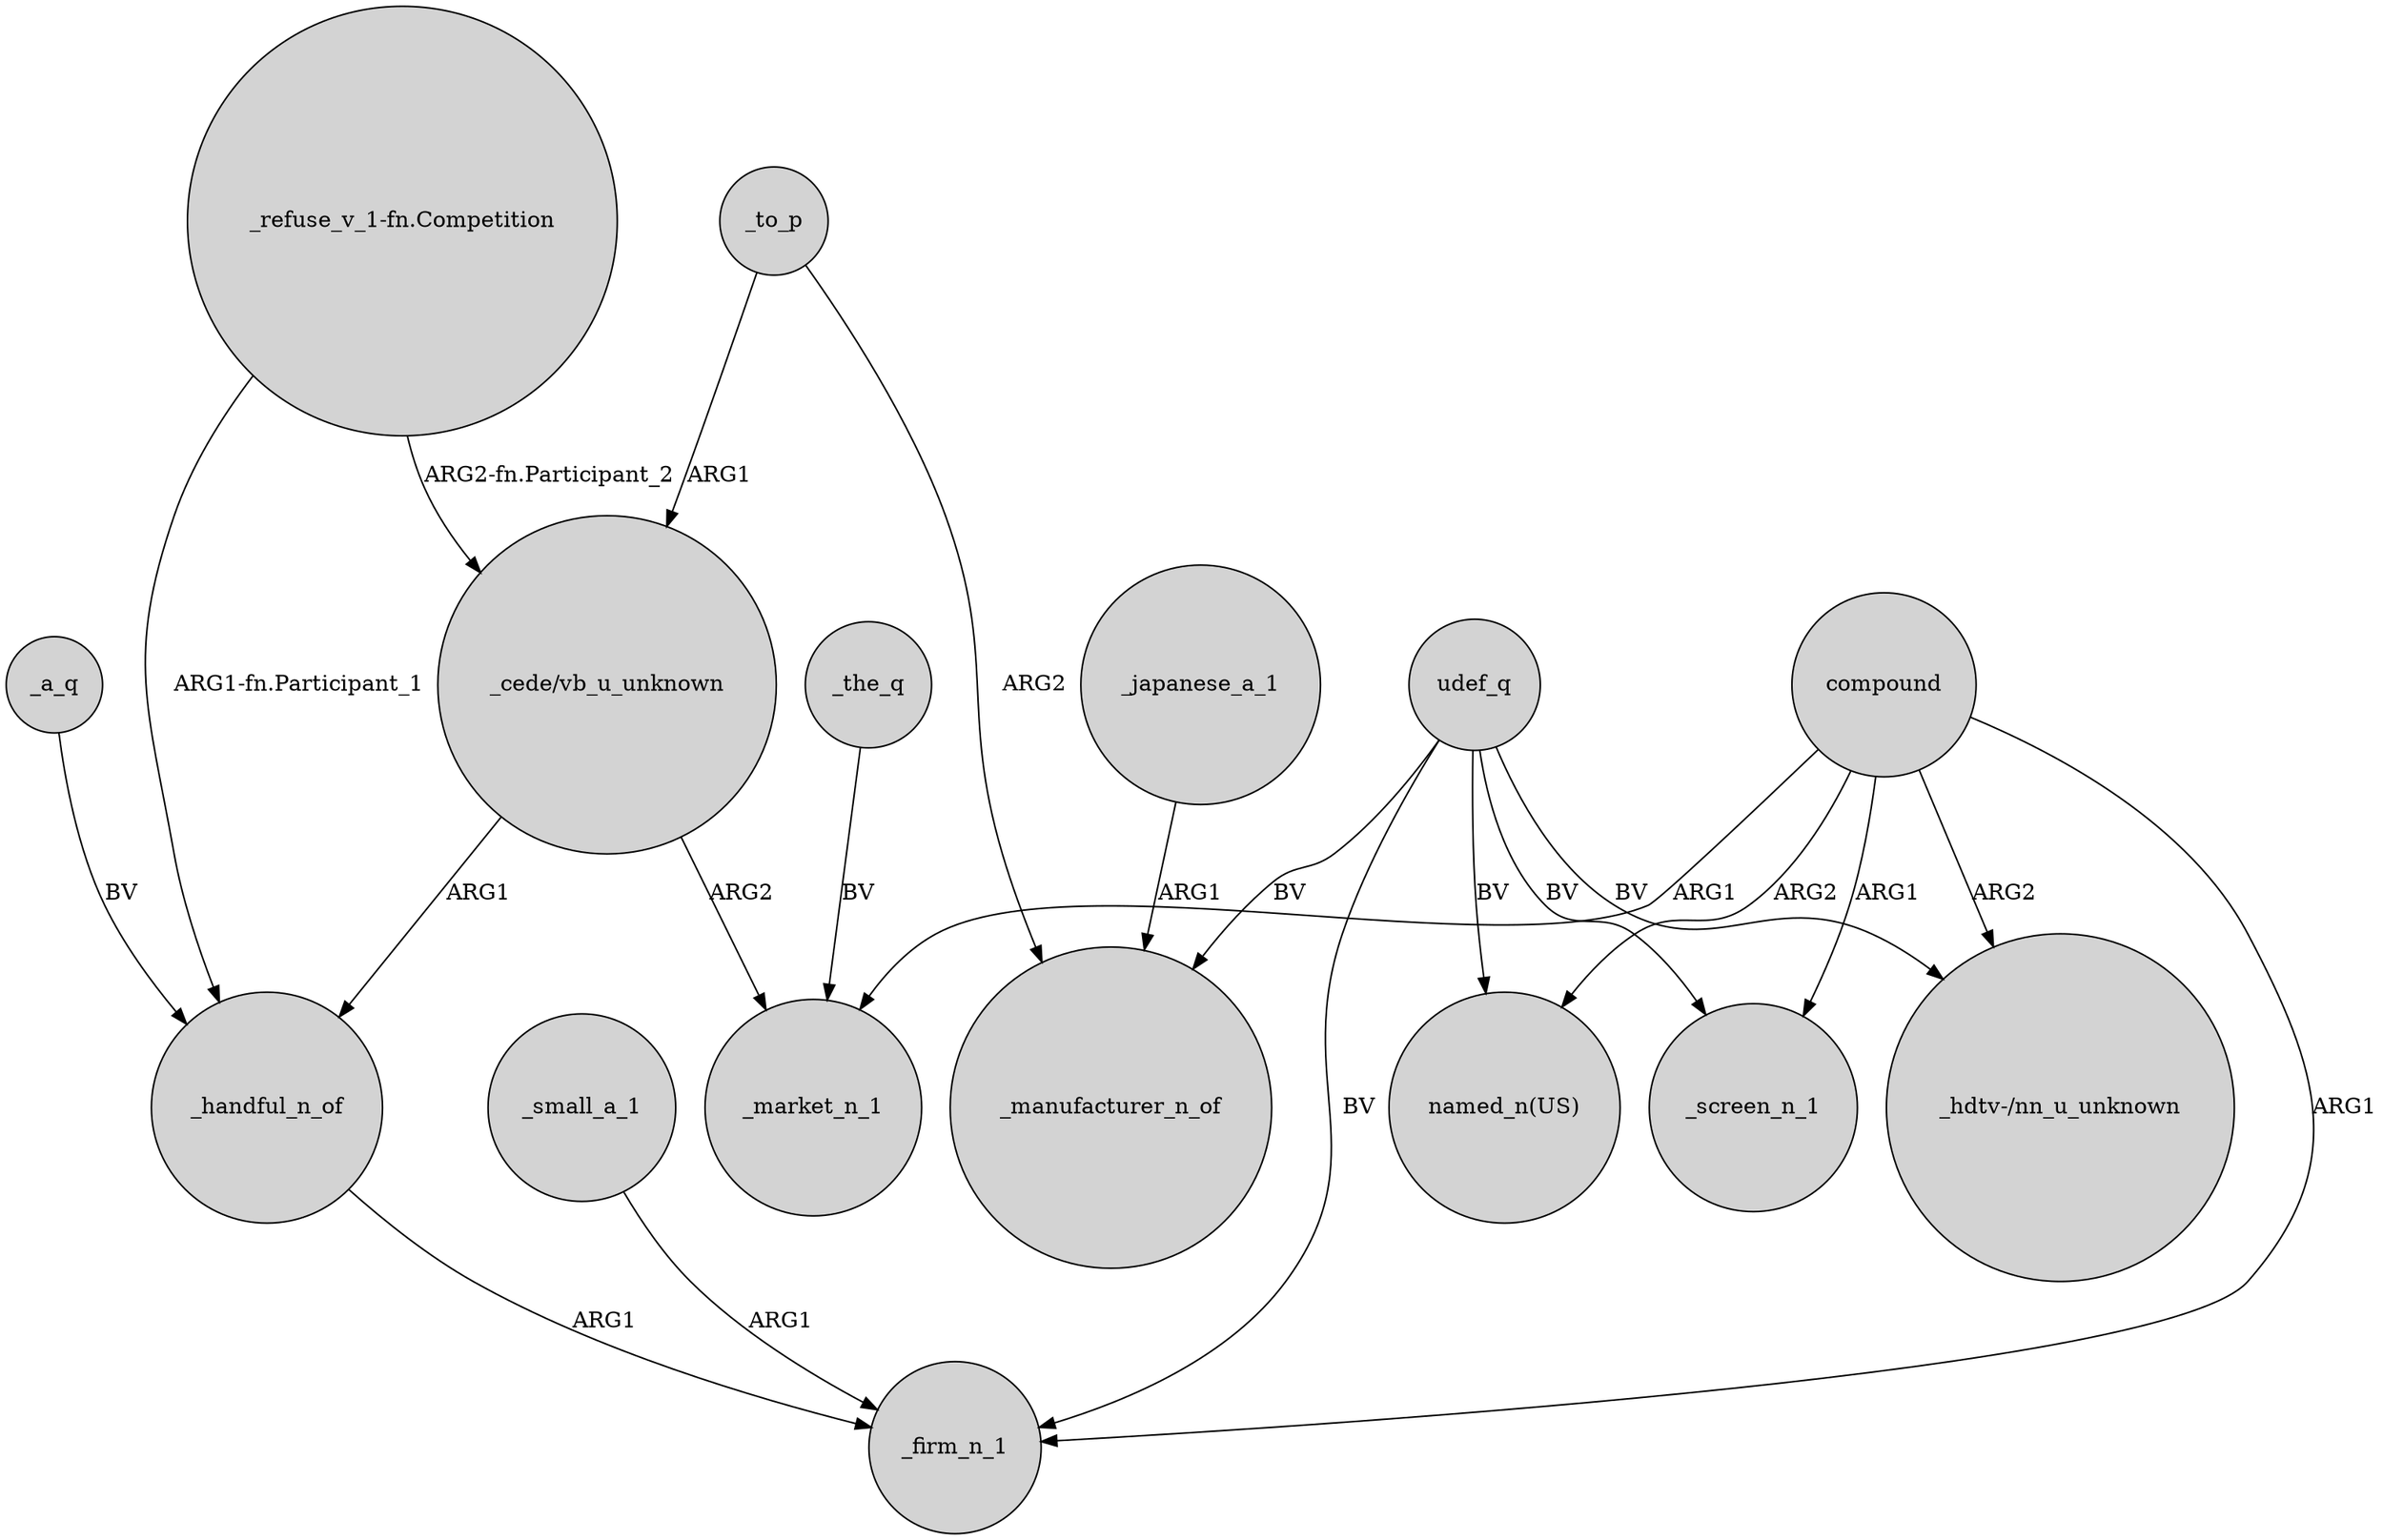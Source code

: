 digraph {
	node [shape=circle style=filled]
	_to_p -> "_cede/vb_u_unknown" [label=ARG1]
	_small_a_1 -> _firm_n_1 [label=ARG1]
	_to_p -> _manufacturer_n_of [label=ARG2]
	udef_q -> _firm_n_1 [label=BV]
	_the_q -> _market_n_1 [label=BV]
	udef_q -> "_hdtv-/nn_u_unknown" [label=BV]
	compound -> _screen_n_1 [label=ARG1]
	udef_q -> _manufacturer_n_of [label=BV]
	"_refuse_v_1-fn.Competition" -> _handful_n_of [label="ARG1-fn.Participant_1"]
	_handful_n_of -> _firm_n_1 [label=ARG1]
	_a_q -> _handful_n_of [label=BV]
	compound -> "_hdtv-/nn_u_unknown" [label=ARG2]
	_japanese_a_1 -> _manufacturer_n_of [label=ARG1]
	"_refuse_v_1-fn.Competition" -> "_cede/vb_u_unknown" [label="ARG2-fn.Participant_2"]
	"_cede/vb_u_unknown" -> _market_n_1 [label=ARG2]
	compound -> _firm_n_1 [label=ARG1]
	compound -> _market_n_1 [label=ARG1]
	compound -> "named_n(US)" [label=ARG2]
	udef_q -> "named_n(US)" [label=BV]
	udef_q -> _screen_n_1 [label=BV]
	"_cede/vb_u_unknown" -> _handful_n_of [label=ARG1]
}
